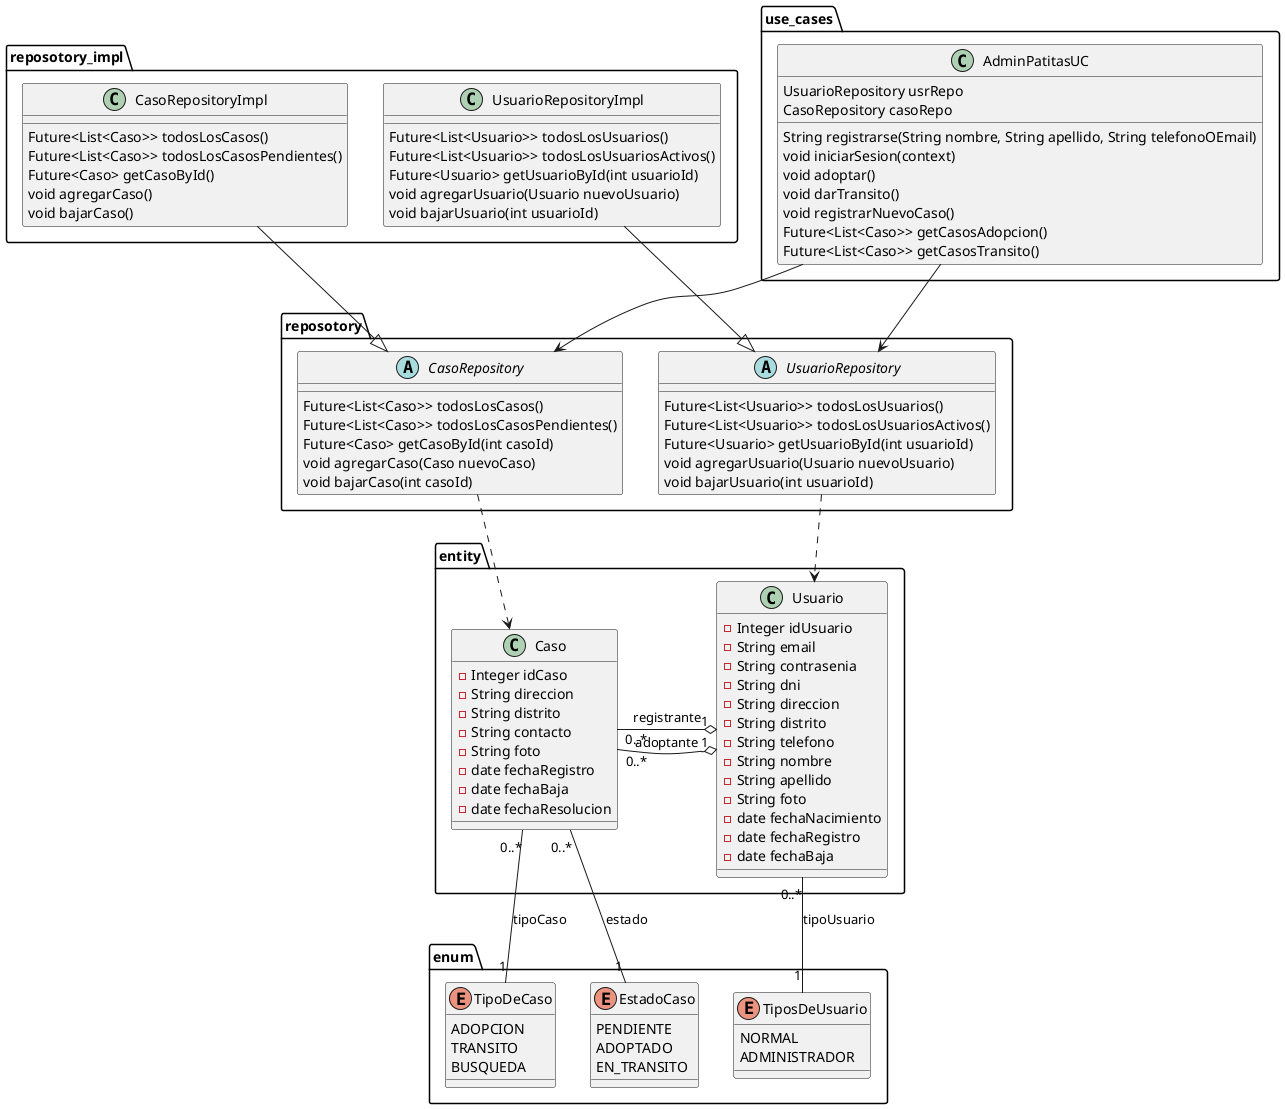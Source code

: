 @startuml

package reposotory <<folder>> {
  abstract CasoRepository {
    Future<List<Caso>> todosLosCasos()
    Future<List<Caso>> todosLosCasosPendientes()
    Future<Caso> getCasoById(int casoId)
    void agregarCaso(Caso nuevoCaso)
    void bajarCaso(int casoId)
  }
  abstract UsuarioRepository {
    Future<List<Usuario>> todosLosUsuarios()
    Future<List<Usuario>> todosLosUsuariosActivos()
    Future<Usuario> getUsuarioById(int usuarioId)
    void agregarUsuario(Usuario nuevoUsuario)
    void bajarUsuario(int usuarioId)
  }
}

package reposotory_impl <<folder>> {
  class CasoRepositoryImpl {
    Future<List<Caso>> todosLosCasos()
    Future<List<Caso>> todosLosCasosPendientes()
    Future<Caso> getCasoById()
    void agregarCaso()
    void bajarCaso()
  }
  class UsuarioRepositoryImpl {
    Future<List<Usuario>> todosLosUsuarios()
    Future<List<Usuario>> todosLosUsuariosActivos()
    Future<Usuario> getUsuarioById(int usuarioId)
    void agregarUsuario(Usuario nuevoUsuario)
    void bajarUsuario(int usuarioId)
  }
}

package use_cases <<folder>> {
  class AdminPatitasUC {
    UsuarioRepository usrRepo 
    CasoRepository casoRepo
    String registrarse(String nombre, String apellido, String telefonoOEmail)
    void iniciarSesion(context)
    void adoptar()
    void darTransito()
    void registrarNuevoCaso()
    Future<List<Caso>> getCasosAdopcion()
    Future<List<Caso>> getCasosTransito()
  }
}

package entity <<folder>>{
  class Usuario {
      -Integer idUsuario
      -String email
      -String contrasenia
      -String dni
      -String direccion
      -String distrito
      -String telefono
      -String nombre
      -String apellido
      -String foto
      -date fechaNacimiento
      -date fechaRegistro
      -date fechaBaja
  }

  class Caso {
      -Integer idCaso
      -String direccion
      -String distrito
      -String contacto
      -String foto
      -date fechaRegistro
      -date fechaBaja
      -date fechaResolucion
  }
}

package enum <<folder>> {
  enum EstadoCaso {
      PENDIENTE
      ADOPTADO
      EN_TRANSITO
  }

  enum TipoDeCaso {
      ADOPCION
      TRANSITO 
      BUSQUEDA
  }

  enum TiposDeUsuario {
      NORMAL
      ADMINISTRADOR
  }
}
Usuario "1" o-left- "0..*" Caso : registrante
Usuario "1" o-- "0..*" Caso : adoptante
Caso "0..*" -- "1" TipoDeCaso : tipoCaso
Caso "0..*" -- "1" EstadoCaso : estado
Usuario "0..*" -- "1" TiposDeUsuario : tipoUsuario
CasoRepositoryImpl -down-|> CasoRepository 
UsuarioRepositoryImpl --|> UsuarioRepository
CasoRepository ..> Caso
UsuarioRepository ..> Usuario
AdminPatitasUC -down-> CasoRepository
AdminPatitasUC -down-> UsuarioRepository

@enduml
